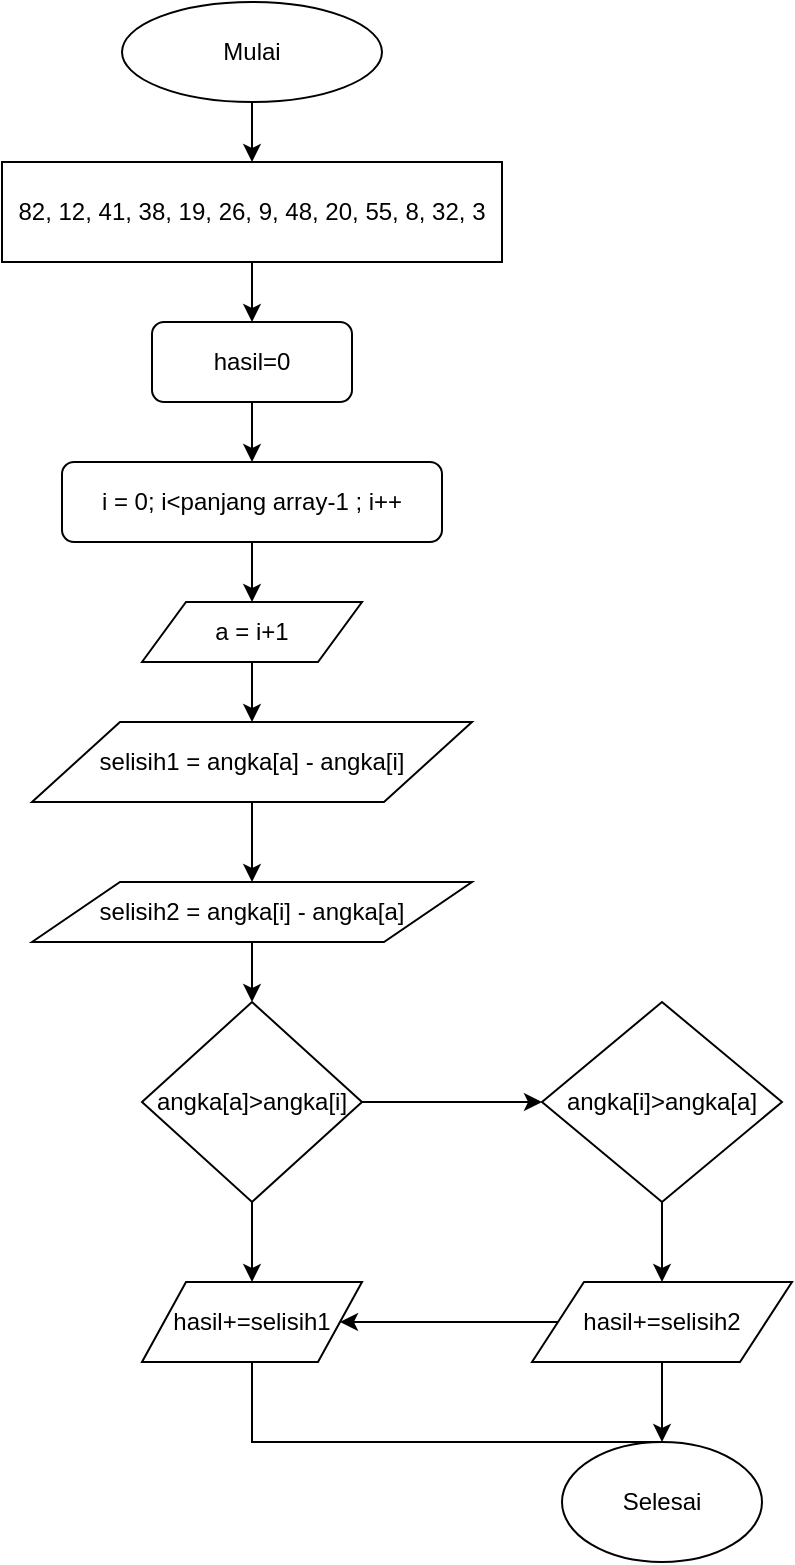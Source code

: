 <mxfile version="13.0.3" type="device"><diagram id="9PR8A73zw8aHjp1RsPpJ" name="Page-1"><mxGraphModel dx="852" dy="494" grid="1" gridSize="10" guides="1" tooltips="1" connect="1" arrows="1" fold="1" page="1" pageScale="1" pageWidth="850" pageHeight="1100" math="0" shadow="0"><root><mxCell id="0"/><mxCell id="1" parent="0"/><mxCell id="yKQvtlt62eWml422YTHS-2" style="edgeStyle=orthogonalEdgeStyle;rounded=0;orthogonalLoop=1;jettySize=auto;html=1;" edge="1" parent="1" source="yKQvtlt62eWml422YTHS-1"><mxGeometry relative="1" as="geometry"><mxPoint x="415" y="120" as="targetPoint"/></mxGeometry></mxCell><mxCell id="yKQvtlt62eWml422YTHS-1" value="Mulai" style="ellipse;whiteSpace=wrap;html=1;" vertex="1" parent="1"><mxGeometry x="350" y="40" width="130" height="50" as="geometry"/></mxCell><mxCell id="yKQvtlt62eWml422YTHS-4" style="edgeStyle=orthogonalEdgeStyle;rounded=0;orthogonalLoop=1;jettySize=auto;html=1;" edge="1" parent="1" source="yKQvtlt62eWml422YTHS-3"><mxGeometry relative="1" as="geometry"><mxPoint x="415" y="200" as="targetPoint"/></mxGeometry></mxCell><mxCell id="yKQvtlt62eWml422YTHS-3" value="82, 12, 41, 38, 19, 26, 9, 48, 20, 55, 8, 32, 3" style="rounded=0;whiteSpace=wrap;html=1;" vertex="1" parent="1"><mxGeometry x="290" y="120" width="250" height="50" as="geometry"/></mxCell><mxCell id="yKQvtlt62eWml422YTHS-6" style="edgeStyle=orthogonalEdgeStyle;rounded=0;orthogonalLoop=1;jettySize=auto;html=1;" edge="1" parent="1" source="yKQvtlt62eWml422YTHS-5"><mxGeometry relative="1" as="geometry"><mxPoint x="415" y="270" as="targetPoint"/></mxGeometry></mxCell><mxCell id="yKQvtlt62eWml422YTHS-5" value="hasil=0" style="rounded=1;whiteSpace=wrap;html=1;" vertex="1" parent="1"><mxGeometry x="365" y="200" width="100" height="40" as="geometry"/></mxCell><mxCell id="yKQvtlt62eWml422YTHS-8" style="edgeStyle=orthogonalEdgeStyle;rounded=0;orthogonalLoop=1;jettySize=auto;html=1;" edge="1" parent="1" source="yKQvtlt62eWml422YTHS-7"><mxGeometry relative="1" as="geometry"><mxPoint x="415" y="340" as="targetPoint"/></mxGeometry></mxCell><mxCell id="yKQvtlt62eWml422YTHS-7" value="i = 0; i&amp;lt;panjang array-1 ; i++" style="rounded=1;whiteSpace=wrap;html=1;" vertex="1" parent="1"><mxGeometry x="320" y="270" width="190" height="40" as="geometry"/></mxCell><mxCell id="yKQvtlt62eWml422YTHS-10" style="edgeStyle=orthogonalEdgeStyle;rounded=0;orthogonalLoop=1;jettySize=auto;html=1;" edge="1" parent="1" source="yKQvtlt62eWml422YTHS-9"><mxGeometry relative="1" as="geometry"><mxPoint x="415" y="400" as="targetPoint"/></mxGeometry></mxCell><mxCell id="yKQvtlt62eWml422YTHS-9" value="a = i+1" style="shape=parallelogram;perimeter=parallelogramPerimeter;whiteSpace=wrap;html=1;" vertex="1" parent="1"><mxGeometry x="360" y="340" width="110" height="30" as="geometry"/></mxCell><mxCell id="yKQvtlt62eWml422YTHS-12" style="edgeStyle=orthogonalEdgeStyle;rounded=0;orthogonalLoop=1;jettySize=auto;html=1;" edge="1" parent="1" source="yKQvtlt62eWml422YTHS-11"><mxGeometry relative="1" as="geometry"><mxPoint x="415" y="480" as="targetPoint"/></mxGeometry></mxCell><mxCell id="yKQvtlt62eWml422YTHS-11" value="selisih1 = angka[a] - angka[i]" style="shape=parallelogram;perimeter=parallelogramPerimeter;whiteSpace=wrap;html=1;" vertex="1" parent="1"><mxGeometry x="305" y="400" width="220" height="40" as="geometry"/></mxCell><mxCell id="yKQvtlt62eWml422YTHS-14" style="edgeStyle=orthogonalEdgeStyle;rounded=0;orthogonalLoop=1;jettySize=auto;html=1;" edge="1" parent="1" source="yKQvtlt62eWml422YTHS-13"><mxGeometry relative="1" as="geometry"><mxPoint x="415" y="540" as="targetPoint"/></mxGeometry></mxCell><mxCell id="yKQvtlt62eWml422YTHS-13" value="selisih2 = angka[i] - angka[a]" style="shape=parallelogram;perimeter=parallelogramPerimeter;whiteSpace=wrap;html=1;" vertex="1" parent="1"><mxGeometry x="305" y="480" width="220" height="30" as="geometry"/></mxCell><mxCell id="yKQvtlt62eWml422YTHS-16" style="edgeStyle=orthogonalEdgeStyle;rounded=0;orthogonalLoop=1;jettySize=auto;html=1;" edge="1" parent="1" source="yKQvtlt62eWml422YTHS-15"><mxGeometry relative="1" as="geometry"><mxPoint x="415" y="680" as="targetPoint"/></mxGeometry></mxCell><mxCell id="yKQvtlt62eWml422YTHS-18" style="edgeStyle=orthogonalEdgeStyle;rounded=0;orthogonalLoop=1;jettySize=auto;html=1;" edge="1" parent="1" source="yKQvtlt62eWml422YTHS-15"><mxGeometry relative="1" as="geometry"><mxPoint x="560" y="590" as="targetPoint"/></mxGeometry></mxCell><mxCell id="yKQvtlt62eWml422YTHS-15" value="angka[a]&gt;angka[i]" style="rhombus;whiteSpace=wrap;html=1;" vertex="1" parent="1"><mxGeometry x="360" y="540" width="110" height="100" as="geometry"/></mxCell><mxCell id="yKQvtlt62eWml422YTHS-23" style="edgeStyle=orthogonalEdgeStyle;rounded=0;orthogonalLoop=1;jettySize=auto;html=1;" edge="1" parent="1" source="yKQvtlt62eWml422YTHS-17"><mxGeometry relative="1" as="geometry"><mxPoint x="620" y="770" as="targetPoint"/><Array as="points"><mxPoint x="415" y="760"/></Array></mxGeometry></mxCell><mxCell id="yKQvtlt62eWml422YTHS-17" value="hasil+=selisih1" style="shape=parallelogram;perimeter=parallelogramPerimeter;whiteSpace=wrap;html=1;" vertex="1" parent="1"><mxGeometry x="360" y="680" width="110" height="40" as="geometry"/></mxCell><mxCell id="yKQvtlt62eWml422YTHS-20" style="edgeStyle=orthogonalEdgeStyle;rounded=0;orthogonalLoop=1;jettySize=auto;html=1;" edge="1" parent="1" source="yKQvtlt62eWml422YTHS-19"><mxGeometry relative="1" as="geometry"><mxPoint x="620" y="680" as="targetPoint"/></mxGeometry></mxCell><mxCell id="yKQvtlt62eWml422YTHS-19" value="angka[i]&gt;angka[a]" style="rhombus;whiteSpace=wrap;html=1;" vertex="1" parent="1"><mxGeometry x="560" y="540" width="120" height="100" as="geometry"/></mxCell><mxCell id="yKQvtlt62eWml422YTHS-22" style="edgeStyle=orthogonalEdgeStyle;rounded=0;orthogonalLoop=1;jettySize=auto;html=1;" edge="1" parent="1" source="yKQvtlt62eWml422YTHS-21" target="yKQvtlt62eWml422YTHS-17"><mxGeometry relative="1" as="geometry"/></mxCell><mxCell id="yKQvtlt62eWml422YTHS-24" style="edgeStyle=orthogonalEdgeStyle;rounded=0;orthogonalLoop=1;jettySize=auto;html=1;" edge="1" parent="1" source="yKQvtlt62eWml422YTHS-21"><mxGeometry relative="1" as="geometry"><mxPoint x="620" y="760" as="targetPoint"/></mxGeometry></mxCell><mxCell id="yKQvtlt62eWml422YTHS-21" value="hasil+=selisih2" style="shape=parallelogram;perimeter=parallelogramPerimeter;whiteSpace=wrap;html=1;" vertex="1" parent="1"><mxGeometry x="555" y="680" width="130" height="40" as="geometry"/></mxCell><mxCell id="yKQvtlt62eWml422YTHS-25" value="Selesai" style="ellipse;whiteSpace=wrap;html=1;" vertex="1" parent="1"><mxGeometry x="570" y="760" width="100" height="60" as="geometry"/></mxCell></root></mxGraphModel></diagram></mxfile>